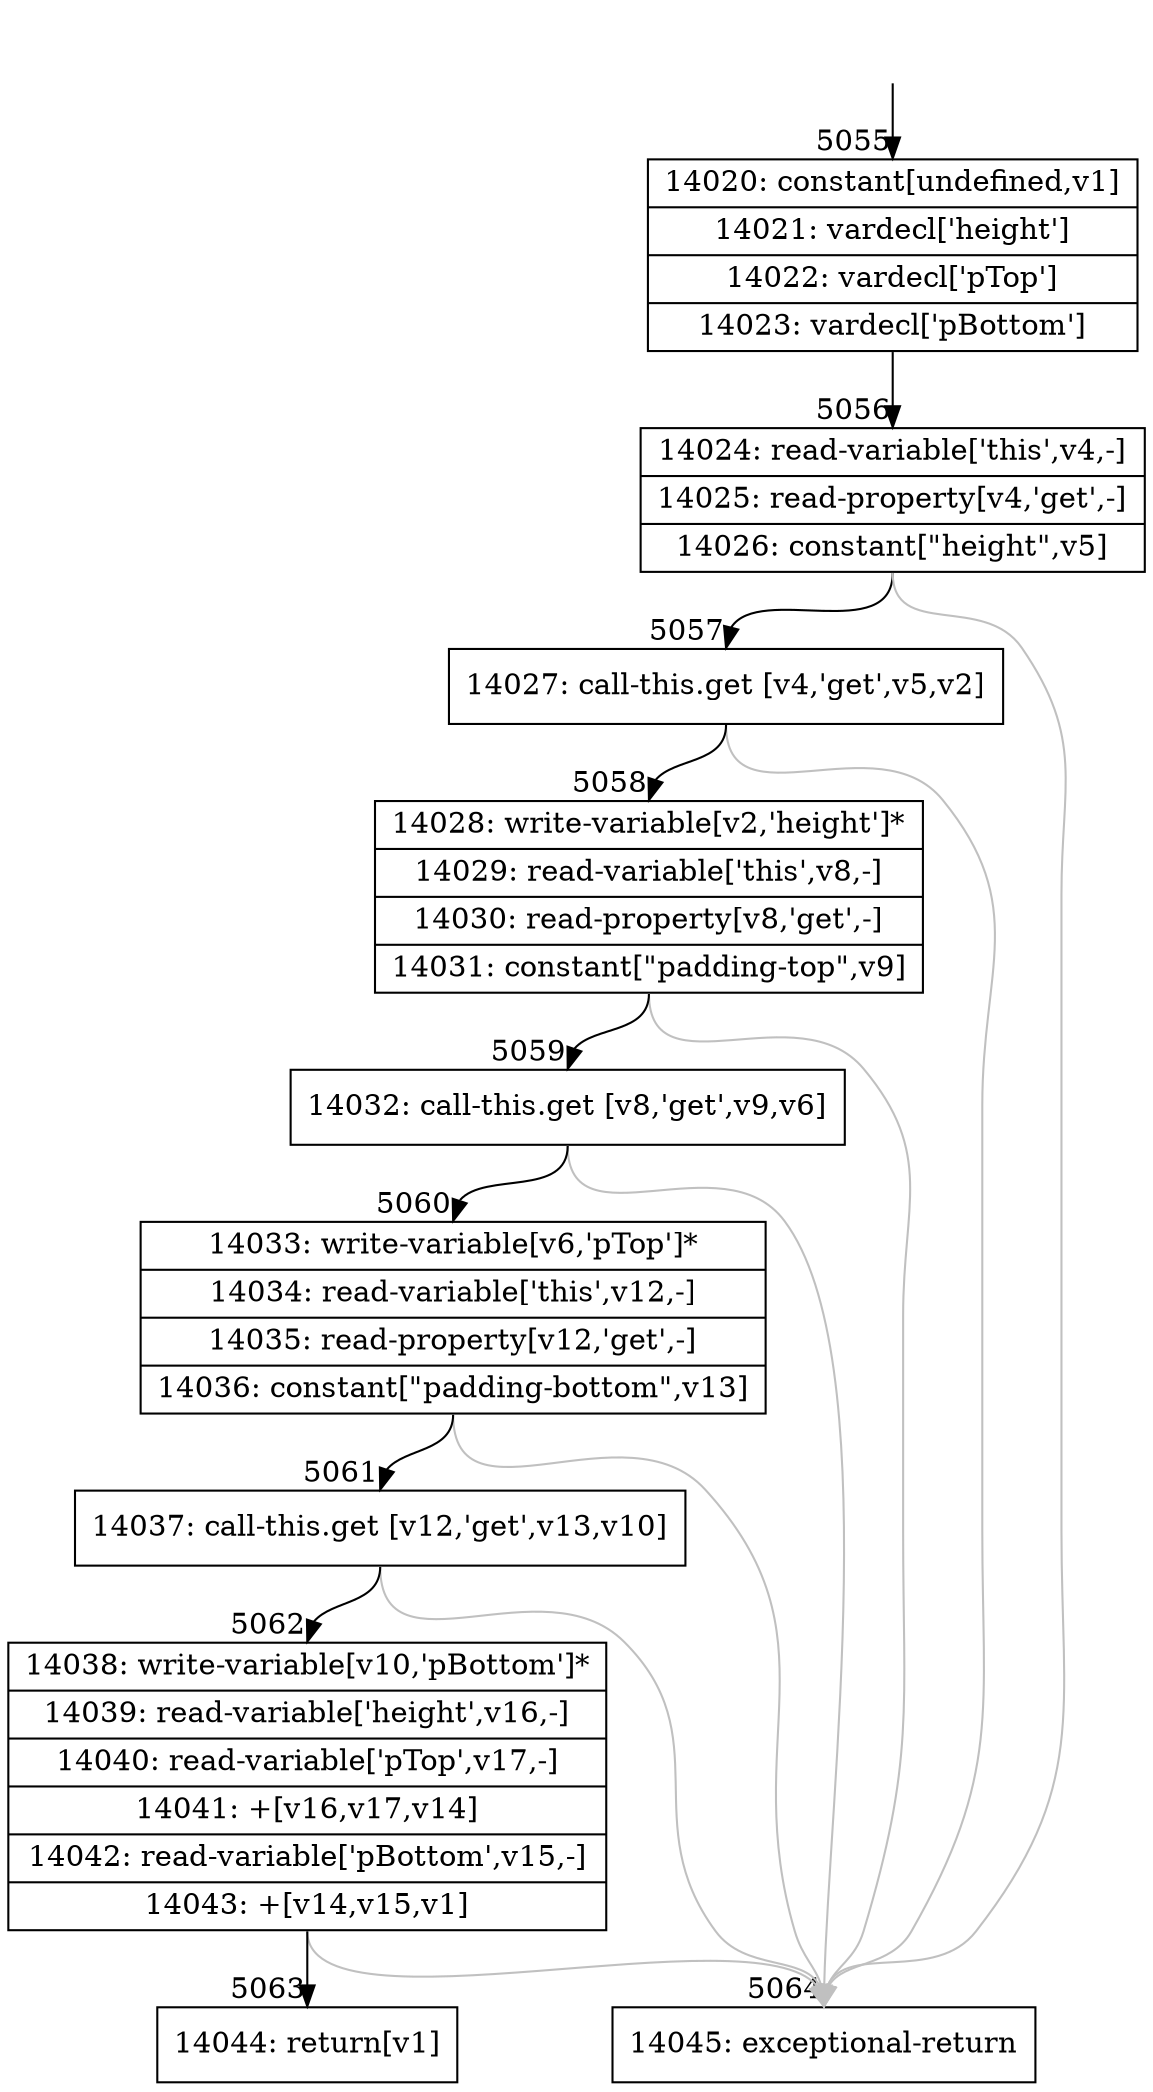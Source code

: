 digraph {
rankdir="TD"
BB_entry397[shape=none,label=""];
BB_entry397 -> BB5055 [tailport=s, headport=n, headlabel="    5055"]
BB5055 [shape=record label="{14020: constant[undefined,v1]|14021: vardecl['height']|14022: vardecl['pTop']|14023: vardecl['pBottom']}" ] 
BB5055 -> BB5056 [tailport=s, headport=n, headlabel="      5056"]
BB5056 [shape=record label="{14024: read-variable['this',v4,-]|14025: read-property[v4,'get',-]|14026: constant[\"height\",v5]}" ] 
BB5056 -> BB5057 [tailport=s, headport=n, headlabel="      5057"]
BB5056 -> BB5064 [tailport=s, headport=n, color=gray, headlabel="      5064"]
BB5057 [shape=record label="{14027: call-this.get [v4,'get',v5,v2]}" ] 
BB5057 -> BB5058 [tailport=s, headport=n, headlabel="      5058"]
BB5057 -> BB5064 [tailport=s, headport=n, color=gray]
BB5058 [shape=record label="{14028: write-variable[v2,'height']*|14029: read-variable['this',v8,-]|14030: read-property[v8,'get',-]|14031: constant[\"padding-top\",v9]}" ] 
BB5058 -> BB5059 [tailport=s, headport=n, headlabel="      5059"]
BB5058 -> BB5064 [tailport=s, headport=n, color=gray]
BB5059 [shape=record label="{14032: call-this.get [v8,'get',v9,v6]}" ] 
BB5059 -> BB5060 [tailport=s, headport=n, headlabel="      5060"]
BB5059 -> BB5064 [tailport=s, headport=n, color=gray]
BB5060 [shape=record label="{14033: write-variable[v6,'pTop']*|14034: read-variable['this',v12,-]|14035: read-property[v12,'get',-]|14036: constant[\"padding-bottom\",v13]}" ] 
BB5060 -> BB5061 [tailport=s, headport=n, headlabel="      5061"]
BB5060 -> BB5064 [tailport=s, headport=n, color=gray]
BB5061 [shape=record label="{14037: call-this.get [v12,'get',v13,v10]}" ] 
BB5061 -> BB5062 [tailport=s, headport=n, headlabel="      5062"]
BB5061 -> BB5064 [tailport=s, headport=n, color=gray]
BB5062 [shape=record label="{14038: write-variable[v10,'pBottom']*|14039: read-variable['height',v16,-]|14040: read-variable['pTop',v17,-]|14041: +[v16,v17,v14]|14042: read-variable['pBottom',v15,-]|14043: +[v14,v15,v1]}" ] 
BB5062 -> BB5063 [tailport=s, headport=n, headlabel="      5063"]
BB5062 -> BB5064 [tailport=s, headport=n, color=gray]
BB5063 [shape=record label="{14044: return[v1]}" ] 
BB5064 [shape=record label="{14045: exceptional-return}" ] 
//#$~ 3822
}
